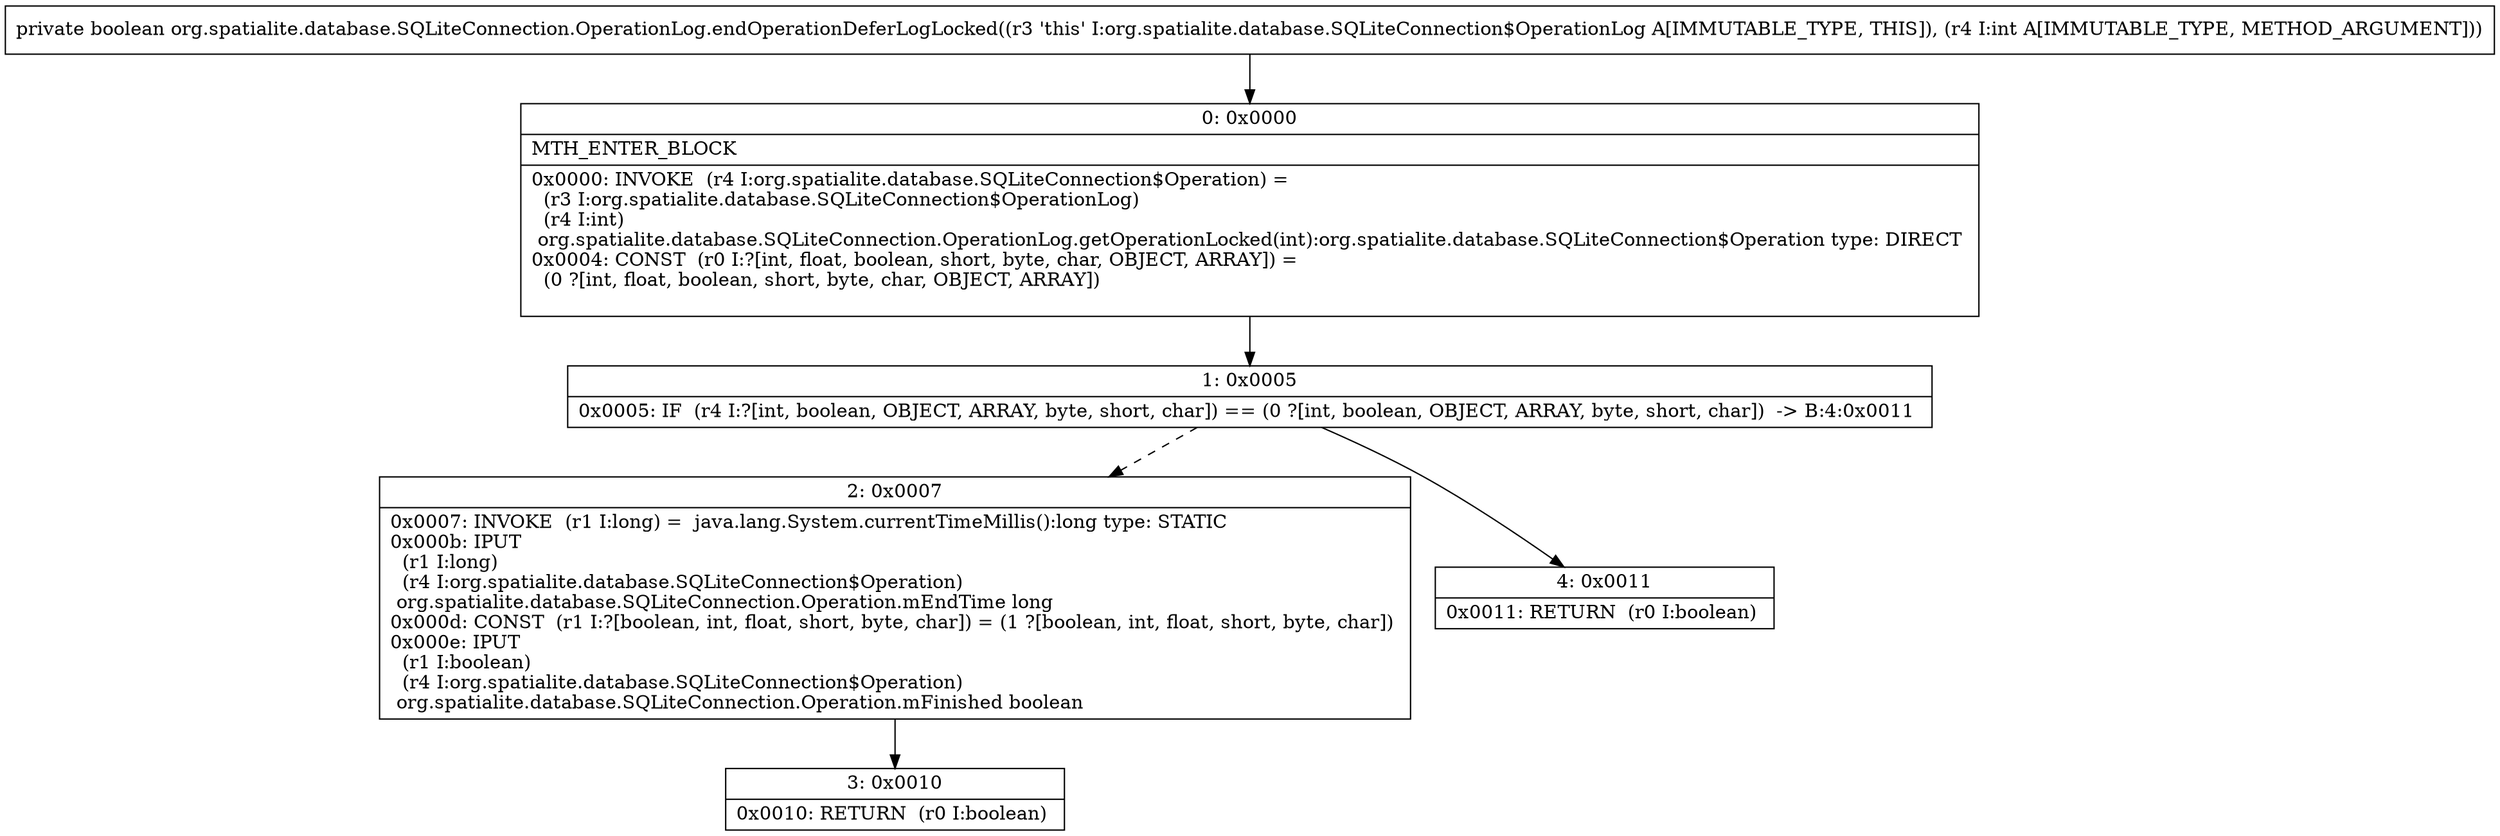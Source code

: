 digraph "CFG fororg.spatialite.database.SQLiteConnection.OperationLog.endOperationDeferLogLocked(I)Z" {
Node_0 [shape=record,label="{0\:\ 0x0000|MTH_ENTER_BLOCK\l|0x0000: INVOKE  (r4 I:org.spatialite.database.SQLiteConnection$Operation) = \l  (r3 I:org.spatialite.database.SQLiteConnection$OperationLog)\l  (r4 I:int)\l org.spatialite.database.SQLiteConnection.OperationLog.getOperationLocked(int):org.spatialite.database.SQLiteConnection$Operation type: DIRECT \l0x0004: CONST  (r0 I:?[int, float, boolean, short, byte, char, OBJECT, ARRAY]) = \l  (0 ?[int, float, boolean, short, byte, char, OBJECT, ARRAY])\l \l}"];
Node_1 [shape=record,label="{1\:\ 0x0005|0x0005: IF  (r4 I:?[int, boolean, OBJECT, ARRAY, byte, short, char]) == (0 ?[int, boolean, OBJECT, ARRAY, byte, short, char])  \-\> B:4:0x0011 \l}"];
Node_2 [shape=record,label="{2\:\ 0x0007|0x0007: INVOKE  (r1 I:long) =  java.lang.System.currentTimeMillis():long type: STATIC \l0x000b: IPUT  \l  (r1 I:long)\l  (r4 I:org.spatialite.database.SQLiteConnection$Operation)\l org.spatialite.database.SQLiteConnection.Operation.mEndTime long \l0x000d: CONST  (r1 I:?[boolean, int, float, short, byte, char]) = (1 ?[boolean, int, float, short, byte, char]) \l0x000e: IPUT  \l  (r1 I:boolean)\l  (r4 I:org.spatialite.database.SQLiteConnection$Operation)\l org.spatialite.database.SQLiteConnection.Operation.mFinished boolean \l}"];
Node_3 [shape=record,label="{3\:\ 0x0010|0x0010: RETURN  (r0 I:boolean) \l}"];
Node_4 [shape=record,label="{4\:\ 0x0011|0x0011: RETURN  (r0 I:boolean) \l}"];
MethodNode[shape=record,label="{private boolean org.spatialite.database.SQLiteConnection.OperationLog.endOperationDeferLogLocked((r3 'this' I:org.spatialite.database.SQLiteConnection$OperationLog A[IMMUTABLE_TYPE, THIS]), (r4 I:int A[IMMUTABLE_TYPE, METHOD_ARGUMENT])) }"];
MethodNode -> Node_0;
Node_0 -> Node_1;
Node_1 -> Node_2[style=dashed];
Node_1 -> Node_4;
Node_2 -> Node_3;
}

